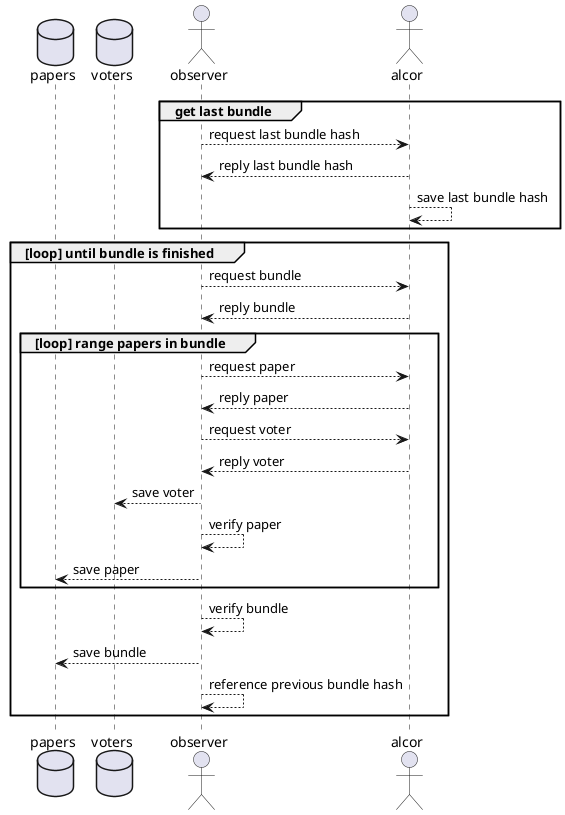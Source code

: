 @startuml observer-verify

database papers
database voters
actor observer
actor alcor

group get last bundle
    observer --> alcor: request last bundle hash
    alcor --> observer: reply last bundle hash
    alcor --> alcor: save last bundle hash
end

group [loop] until bundle is finished

    observer --> alcor: request bundle
    alcor --> observer: reply bundle

    group [loop] range papers in bundle 
        observer --> alcor: request paper
        alcor --> observer: reply paper
        observer --> alcor: request voter
        alcor --> observer: reply voter
        observer --> voters: save voter
        observer --> observer: verify paper
        observer --> papers: save paper
    end
    observer --> observer: verify bundle
    observer --> papers: save bundle

    observer --> observer: reference previous bundle hash
end

@enduml